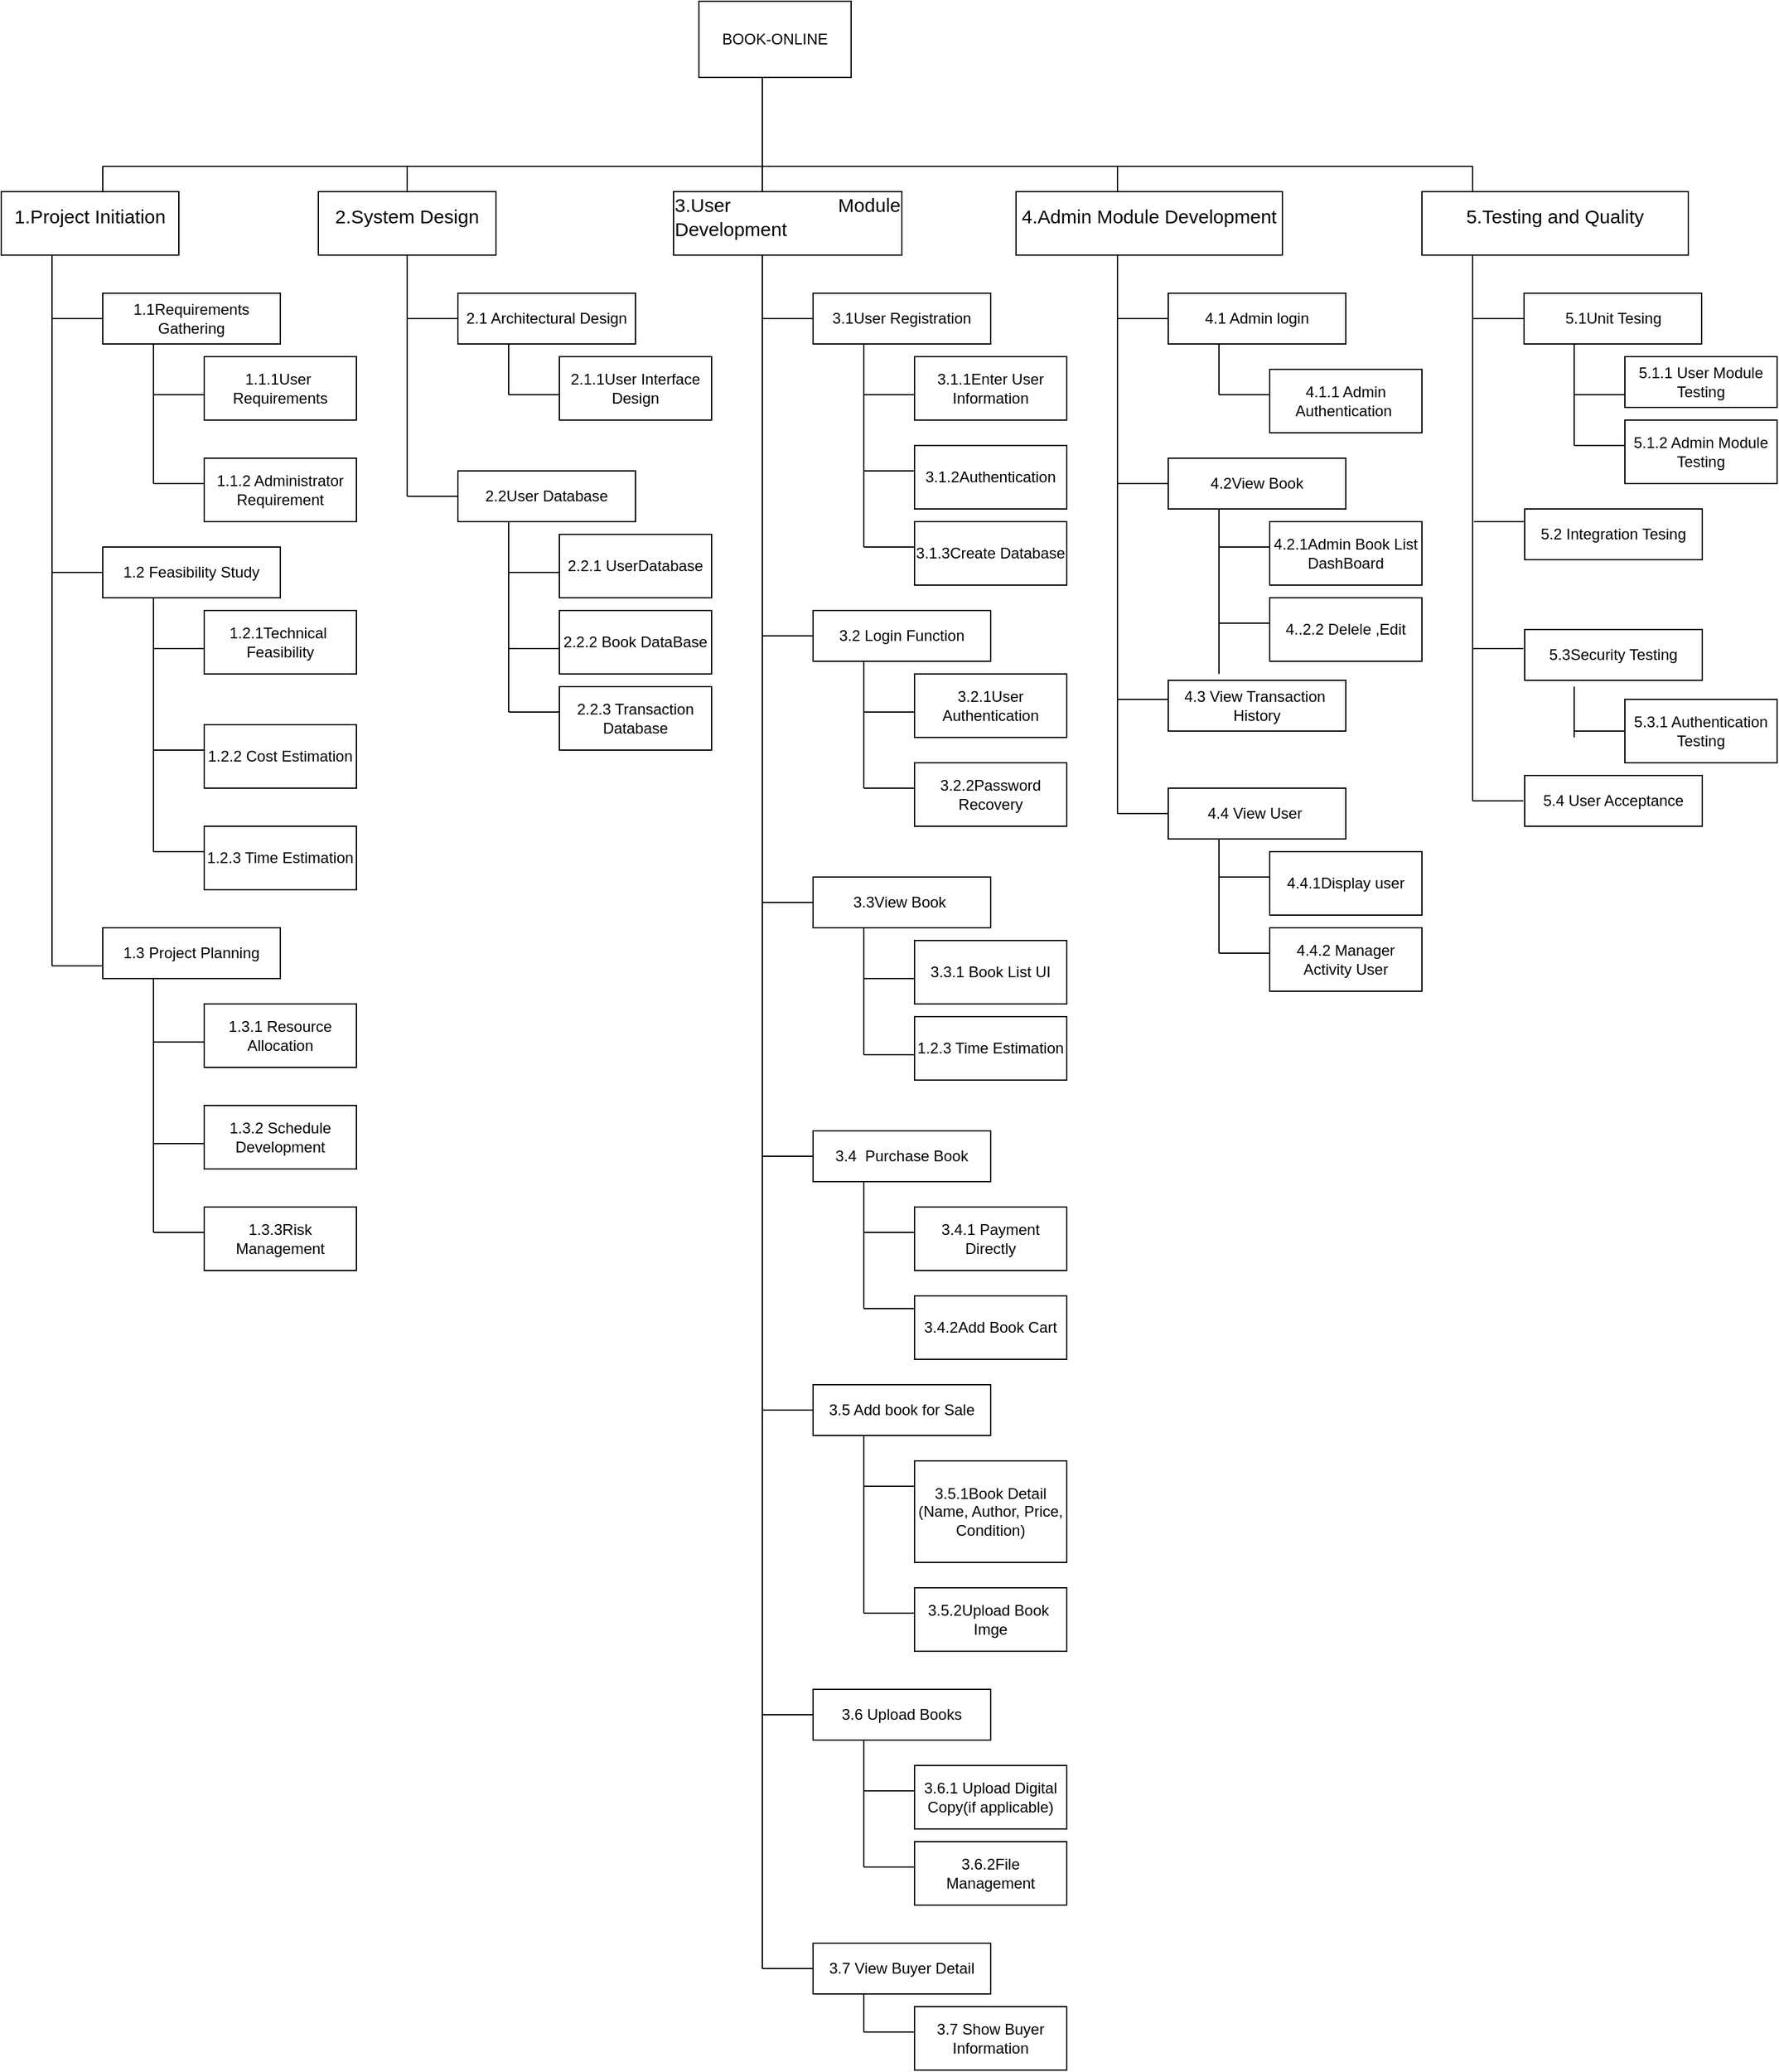 <mxfile version="24.8.6">
  <diagram name="Trang-1" id="D3JNx7jL6vwU9P3iHwTs">
    <mxGraphModel dx="2731" dy="2244" grid="1" gridSize="10" guides="1" tooltips="1" connect="1" arrows="1" fold="1" page="1" pageScale="1" pageWidth="827" pageHeight="1169" math="0" shadow="0">
      <root>
        <mxCell id="0" />
        <mxCell id="1" parent="0" />
        <mxCell id="MXG63aum4Q5Q2Fwz-zS2-1" value="BOOK-ONLINE" style="rounded=0;whiteSpace=wrap;html=1;" vertex="1" parent="1">
          <mxGeometry x="590" y="-390" width="120" height="60" as="geometry" />
        </mxCell>
        <mxCell id="MXG63aum4Q5Q2Fwz-zS2-3" value="&lt;span style=&quot;font-size: 15px; white-space-collapse: preserve;&quot; id=&quot;docs-internal-guid-749c094a-7fff-19e9-2517-693b2e2fcb7f&quot;&gt;&lt;p style=&quot;line-height:1.295;text-align: justify;margin-top:0pt;margin-bottom:8pt;&quot; dir=&quot;ltr&quot;&gt;&lt;font face=&quot;Calibri, sans-serif&quot;&gt;1.Project Initiation&lt;/font&gt;&lt;/p&gt;&lt;/span&gt;" style="rounded=0;whiteSpace=wrap;html=1;" vertex="1" parent="1">
          <mxGeometry x="40" y="-240" width="140" height="50" as="geometry" />
        </mxCell>
        <mxCell id="MXG63aum4Q5Q2Fwz-zS2-21" value="1.1Requirements Gathering" style="rounded=0;whiteSpace=wrap;html=1;" vertex="1" parent="1">
          <mxGeometry x="120" y="-160" width="140" height="40" as="geometry" />
        </mxCell>
        <mxCell id="MXG63aum4Q5Q2Fwz-zS2-23" value="1.1.1User&amp;nbsp; Requirements" style="rounded=0;whiteSpace=wrap;html=1;" vertex="1" parent="1">
          <mxGeometry x="200" y="-110" width="120" height="50" as="geometry" />
        </mxCell>
        <mxCell id="MXG63aum4Q5Q2Fwz-zS2-30" value="1.1.2 Administrator Requirement" style="rounded=0;whiteSpace=wrap;html=1;" vertex="1" parent="1">
          <mxGeometry x="200" y="-30" width="120" height="50" as="geometry" />
        </mxCell>
        <mxCell id="MXG63aum4Q5Q2Fwz-zS2-37" value="1.2 Feasibility Study" style="rounded=0;whiteSpace=wrap;html=1;" vertex="1" parent="1">
          <mxGeometry x="120" y="40" width="140" height="40" as="geometry" />
        </mxCell>
        <mxCell id="MXG63aum4Q5Q2Fwz-zS2-38" value="" style="endArrow=none;html=1;rounded=0;" edge="1" parent="1" target="MXG63aum4Q5Q2Fwz-zS2-37">
          <mxGeometry width="50" height="50" relative="1" as="geometry">
            <mxPoint x="80" y="60" as="sourcePoint" />
            <mxPoint x="450" y="-30" as="targetPoint" />
          </mxGeometry>
        </mxCell>
        <mxCell id="MXG63aum4Q5Q2Fwz-zS2-39" value="1.2.1Technical&amp;nbsp; Feasibility" style="rounded=0;whiteSpace=wrap;html=1;" vertex="1" parent="1">
          <mxGeometry x="200" y="90" width="120" height="50" as="geometry" />
        </mxCell>
        <mxCell id="MXG63aum4Q5Q2Fwz-zS2-40" value="1.2.2 Cost Estimation" style="rounded=0;whiteSpace=wrap;html=1;" vertex="1" parent="1">
          <mxGeometry x="200" y="180" width="120" height="50" as="geometry" />
        </mxCell>
        <mxCell id="MXG63aum4Q5Q2Fwz-zS2-41" value="1.2.3 Time Estimation" style="rounded=0;whiteSpace=wrap;html=1;" vertex="1" parent="1">
          <mxGeometry x="200" y="260" width="120" height="50" as="geometry" />
        </mxCell>
        <mxCell id="MXG63aum4Q5Q2Fwz-zS2-44" value="" style="endArrow=none;html=1;rounded=0;" edge="1" parent="1">
          <mxGeometry width="50" height="50" relative="1" as="geometry">
            <mxPoint x="160" y="130" as="sourcePoint" />
            <mxPoint x="160" y="80" as="targetPoint" />
          </mxGeometry>
        </mxCell>
        <mxCell id="MXG63aum4Q5Q2Fwz-zS2-47" value="" style="endArrow=none;html=1;rounded=0;" edge="1" parent="1">
          <mxGeometry width="50" height="50" relative="1" as="geometry">
            <mxPoint x="160" y="130" as="sourcePoint" />
            <mxPoint x="160" y="280" as="targetPoint" />
          </mxGeometry>
        </mxCell>
        <mxCell id="MXG63aum4Q5Q2Fwz-zS2-50" value="1.3 Project Planning" style="rounded=0;whiteSpace=wrap;html=1;" vertex="1" parent="1">
          <mxGeometry x="120" y="340" width="140" height="40" as="geometry" />
        </mxCell>
        <mxCell id="MXG63aum4Q5Q2Fwz-zS2-51" value="" style="endArrow=none;html=1;rounded=0;entryX=0;entryY=0.75;entryDx=0;entryDy=0;" edge="1" parent="1" target="MXG63aum4Q5Q2Fwz-zS2-50">
          <mxGeometry width="50" height="50" relative="1" as="geometry">
            <mxPoint x="80" y="370" as="sourcePoint" />
            <mxPoint x="130" y="320" as="targetPoint" />
          </mxGeometry>
        </mxCell>
        <mxCell id="MXG63aum4Q5Q2Fwz-zS2-52" value="1.3.1 Resource Allocation" style="rounded=0;whiteSpace=wrap;html=1;" vertex="1" parent="1">
          <mxGeometry x="200" y="400" width="120" height="50" as="geometry" />
        </mxCell>
        <mxCell id="MXG63aum4Q5Q2Fwz-zS2-53" value="1.3.2 Schedule Development" style="rounded=0;whiteSpace=wrap;html=1;" vertex="1" parent="1">
          <mxGeometry x="200" y="480" width="120" height="50" as="geometry" />
        </mxCell>
        <mxCell id="MXG63aum4Q5Q2Fwz-zS2-54" value="1.3.3Risk Management" style="rounded=0;whiteSpace=wrap;html=1;" vertex="1" parent="1">
          <mxGeometry x="200" y="560" width="120" height="50" as="geometry" />
        </mxCell>
        <mxCell id="MXG63aum4Q5Q2Fwz-zS2-67" value="" style="endArrow=none;html=1;rounded=0;" edge="1" parent="1">
          <mxGeometry width="50" height="50" relative="1" as="geometry">
            <mxPoint x="120" y="-260" as="sourcePoint" />
            <mxPoint x="1200" y="-260" as="targetPoint" />
          </mxGeometry>
        </mxCell>
        <mxCell id="MXG63aum4Q5Q2Fwz-zS2-68" value="" style="endArrow=none;html=1;rounded=0;" edge="1" parent="1">
          <mxGeometry width="50" height="50" relative="1" as="geometry">
            <mxPoint x="360" y="-240" as="sourcePoint" />
            <mxPoint x="360" y="-260" as="targetPoint" />
          </mxGeometry>
        </mxCell>
        <mxCell id="MXG63aum4Q5Q2Fwz-zS2-69" value="&lt;span style=&quot;font-size: 15px; white-space-collapse: preserve;&quot; id=&quot;docs-internal-guid-749c094a-7fff-19e9-2517-693b2e2fcb7f&quot;&gt;&lt;p style=&quot;line-height:1.295;text-align: justify;margin-top:0pt;margin-bottom:8pt;&quot; dir=&quot;ltr&quot;&gt;&lt;font face=&quot;Calibri, sans-serif&quot;&gt;2.System Design&lt;/font&gt;&lt;/p&gt;&lt;/span&gt;" style="rounded=0;whiteSpace=wrap;html=1;" vertex="1" parent="1">
          <mxGeometry x="290" y="-240" width="140" height="50" as="geometry" />
        </mxCell>
        <mxCell id="MXG63aum4Q5Q2Fwz-zS2-70" value="" style="endArrow=none;html=1;rounded=0;" edge="1" parent="1">
          <mxGeometry width="50" height="50" relative="1" as="geometry">
            <mxPoint x="360" as="sourcePoint" />
            <mxPoint x="360" y="-190" as="targetPoint" />
          </mxGeometry>
        </mxCell>
        <mxCell id="MXG63aum4Q5Q2Fwz-zS2-71" value="" style="endArrow=none;html=1;rounded=0;" edge="1" parent="1">
          <mxGeometry width="50" height="50" relative="1" as="geometry">
            <mxPoint x="360" y="-140" as="sourcePoint" />
            <mxPoint x="400" y="-140" as="targetPoint" />
          </mxGeometry>
        </mxCell>
        <mxCell id="MXG63aum4Q5Q2Fwz-zS2-72" value="2.1 Architectural Design" style="rounded=0;whiteSpace=wrap;html=1;" vertex="1" parent="1">
          <mxGeometry x="400" y="-160" width="140" height="40" as="geometry" />
        </mxCell>
        <mxCell id="MXG63aum4Q5Q2Fwz-zS2-73" value="" style="endArrow=none;html=1;rounded=0;" edge="1" parent="1">
          <mxGeometry width="50" height="50" relative="1" as="geometry">
            <mxPoint x="440" y="-80" as="sourcePoint" />
            <mxPoint x="440" y="-120" as="targetPoint" />
          </mxGeometry>
        </mxCell>
        <mxCell id="MXG63aum4Q5Q2Fwz-zS2-74" value="" style="endArrow=none;html=1;rounded=0;" edge="1" parent="1">
          <mxGeometry width="50" height="50" relative="1" as="geometry">
            <mxPoint x="440" y="-80" as="sourcePoint" />
            <mxPoint x="480" y="-80" as="targetPoint" />
          </mxGeometry>
        </mxCell>
        <mxCell id="MXG63aum4Q5Q2Fwz-zS2-75" value="2.1.1User Interface Design" style="rounded=0;whiteSpace=wrap;html=1;" vertex="1" parent="1">
          <mxGeometry x="480" y="-110" width="120" height="50" as="geometry" />
        </mxCell>
        <mxCell id="MXG63aum4Q5Q2Fwz-zS2-76" value="" style="endArrow=none;html=1;rounded=0;" edge="1" parent="1">
          <mxGeometry width="50" height="50" relative="1" as="geometry">
            <mxPoint x="360" as="sourcePoint" />
            <mxPoint x="400" as="targetPoint" />
          </mxGeometry>
        </mxCell>
        <mxCell id="MXG63aum4Q5Q2Fwz-zS2-77" value="2.2User Database" style="rounded=0;whiteSpace=wrap;html=1;" vertex="1" parent="1">
          <mxGeometry x="400" y="-20" width="140" height="40" as="geometry" />
        </mxCell>
        <mxCell id="MXG63aum4Q5Q2Fwz-zS2-78" value="" style="endArrow=none;html=1;rounded=0;" edge="1" parent="1">
          <mxGeometry width="50" height="50" relative="1" as="geometry">
            <mxPoint x="440" y="170" as="sourcePoint" />
            <mxPoint x="440" y="20" as="targetPoint" />
          </mxGeometry>
        </mxCell>
        <mxCell id="MXG63aum4Q5Q2Fwz-zS2-79" value="" style="endArrow=none;html=1;rounded=0;" edge="1" parent="1">
          <mxGeometry width="50" height="50" relative="1" as="geometry">
            <mxPoint x="440" y="60" as="sourcePoint" />
            <mxPoint x="480" y="60" as="targetPoint" />
          </mxGeometry>
        </mxCell>
        <mxCell id="MXG63aum4Q5Q2Fwz-zS2-80" value="2.2.1 UserDatabase" style="rounded=0;whiteSpace=wrap;html=1;" vertex="1" parent="1">
          <mxGeometry x="480" y="30" width="120" height="50" as="geometry" />
        </mxCell>
        <mxCell id="MXG63aum4Q5Q2Fwz-zS2-81" value="2.2.2 Book DataBase" style="rounded=0;whiteSpace=wrap;html=1;" vertex="1" parent="1">
          <mxGeometry x="480" y="90" width="120" height="50" as="geometry" />
        </mxCell>
        <mxCell id="MXG63aum4Q5Q2Fwz-zS2-82" value="" style="endArrow=none;html=1;rounded=0;" edge="1" parent="1">
          <mxGeometry width="50" height="50" relative="1" as="geometry">
            <mxPoint x="440" y="120" as="sourcePoint" />
            <mxPoint x="480" y="120" as="targetPoint" />
          </mxGeometry>
        </mxCell>
        <mxCell id="MXG63aum4Q5Q2Fwz-zS2-83" value="" style="endArrow=none;html=1;rounded=0;" edge="1" parent="1">
          <mxGeometry width="50" height="50" relative="1" as="geometry">
            <mxPoint x="440" y="170" as="sourcePoint" />
            <mxPoint x="480" y="170" as="targetPoint" />
          </mxGeometry>
        </mxCell>
        <mxCell id="MXG63aum4Q5Q2Fwz-zS2-84" value="2.2.3 Transaction Database" style="rounded=0;whiteSpace=wrap;html=1;" vertex="1" parent="1">
          <mxGeometry x="480" y="150" width="120" height="50" as="geometry" />
        </mxCell>
        <mxCell id="MXG63aum4Q5Q2Fwz-zS2-85" value="" style="endArrow=none;html=1;rounded=0;" edge="1" parent="1">
          <mxGeometry width="50" height="50" relative="1" as="geometry">
            <mxPoint x="80" y="370" as="sourcePoint" />
            <mxPoint x="80" y="-190" as="targetPoint" />
          </mxGeometry>
        </mxCell>
        <mxCell id="MXG63aum4Q5Q2Fwz-zS2-86" value="" style="endArrow=none;html=1;rounded=0;" edge="1" parent="1">
          <mxGeometry width="50" height="50" relative="1" as="geometry">
            <mxPoint x="80" y="-140" as="sourcePoint" />
            <mxPoint x="120" y="-140" as="targetPoint" />
          </mxGeometry>
        </mxCell>
        <mxCell id="MXG63aum4Q5Q2Fwz-zS2-87" value="" style="endArrow=none;html=1;rounded=0;" edge="1" parent="1">
          <mxGeometry width="50" height="50" relative="1" as="geometry">
            <mxPoint x="160" y="-10" as="sourcePoint" />
            <mxPoint x="160" y="-120" as="targetPoint" />
          </mxGeometry>
        </mxCell>
        <mxCell id="MXG63aum4Q5Q2Fwz-zS2-88" value="" style="endArrow=none;html=1;rounded=0;" edge="1" parent="1">
          <mxGeometry width="50" height="50" relative="1" as="geometry">
            <mxPoint x="160" y="-80" as="sourcePoint" />
            <mxPoint x="200" y="-80" as="targetPoint" />
          </mxGeometry>
        </mxCell>
        <mxCell id="MXG63aum4Q5Q2Fwz-zS2-90" value="" style="endArrow=none;html=1;rounded=0;" edge="1" parent="1">
          <mxGeometry width="50" height="50" relative="1" as="geometry">
            <mxPoint x="160" y="-10" as="sourcePoint" />
            <mxPoint x="200" y="-10" as="targetPoint" />
          </mxGeometry>
        </mxCell>
        <mxCell id="MXG63aum4Q5Q2Fwz-zS2-91" value="" style="endArrow=none;html=1;rounded=0;" edge="1" parent="1">
          <mxGeometry width="50" height="50" relative="1" as="geometry">
            <mxPoint x="160" y="120" as="sourcePoint" />
            <mxPoint x="200" y="120" as="targetPoint" />
          </mxGeometry>
        </mxCell>
        <mxCell id="MXG63aum4Q5Q2Fwz-zS2-92" value="" style="endArrow=none;html=1;rounded=0;" edge="1" parent="1">
          <mxGeometry width="50" height="50" relative="1" as="geometry">
            <mxPoint x="160" y="200" as="sourcePoint" />
            <mxPoint x="200" y="200" as="targetPoint" />
          </mxGeometry>
        </mxCell>
        <mxCell id="MXG63aum4Q5Q2Fwz-zS2-93" value="" style="endArrow=none;html=1;rounded=0;" edge="1" parent="1">
          <mxGeometry width="50" height="50" relative="1" as="geometry">
            <mxPoint x="160" y="280" as="sourcePoint" />
            <mxPoint x="200" y="280" as="targetPoint" />
          </mxGeometry>
        </mxCell>
        <mxCell id="MXG63aum4Q5Q2Fwz-zS2-94" value="" style="endArrow=none;html=1;rounded=0;" edge="1" parent="1">
          <mxGeometry width="50" height="50" relative="1" as="geometry">
            <mxPoint x="160" y="580" as="sourcePoint" />
            <mxPoint x="160" y="380" as="targetPoint" />
          </mxGeometry>
        </mxCell>
        <mxCell id="MXG63aum4Q5Q2Fwz-zS2-96" value="" style="endArrow=none;html=1;rounded=0;" edge="1" parent="1">
          <mxGeometry width="50" height="50" relative="1" as="geometry">
            <mxPoint x="160" y="430" as="sourcePoint" />
            <mxPoint x="200" y="430" as="targetPoint" />
          </mxGeometry>
        </mxCell>
        <mxCell id="MXG63aum4Q5Q2Fwz-zS2-98" value="" style="endArrow=none;html=1;rounded=0;" edge="1" parent="1">
          <mxGeometry width="50" height="50" relative="1" as="geometry">
            <mxPoint x="160" y="510" as="sourcePoint" />
            <mxPoint x="200" y="510" as="targetPoint" />
          </mxGeometry>
        </mxCell>
        <mxCell id="MXG63aum4Q5Q2Fwz-zS2-100" value="" style="endArrow=none;html=1;rounded=0;" edge="1" parent="1">
          <mxGeometry width="50" height="50" relative="1" as="geometry">
            <mxPoint x="160" y="580" as="sourcePoint" />
            <mxPoint x="200" y="580" as="targetPoint" />
          </mxGeometry>
        </mxCell>
        <mxCell id="MXG63aum4Q5Q2Fwz-zS2-104" value="" style="endArrow=none;html=1;rounded=0;" edge="1" parent="1">
          <mxGeometry width="50" height="50" relative="1" as="geometry">
            <mxPoint x="120" y="-240" as="sourcePoint" />
            <mxPoint x="120" y="-260" as="targetPoint" />
          </mxGeometry>
        </mxCell>
        <mxCell id="MXG63aum4Q5Q2Fwz-zS2-106" value="" style="endArrow=none;html=1;rounded=0;" edge="1" parent="1">
          <mxGeometry width="50" height="50" relative="1" as="geometry">
            <mxPoint x="640" y="-240" as="sourcePoint" />
            <mxPoint x="640" y="-260" as="targetPoint" />
          </mxGeometry>
        </mxCell>
        <mxCell id="MXG63aum4Q5Q2Fwz-zS2-107" value="&lt;span style=&quot;font-size: 15px; white-space-collapse: preserve;&quot; id=&quot;docs-internal-guid-749c094a-7fff-19e9-2517-693b2e2fcb7f&quot;&gt;&lt;p style=&quot;line-height:1.295;text-align: justify;margin-top:0pt;margin-bottom:8pt;&quot; dir=&quot;ltr&quot;&gt;&lt;font face=&quot;Calibri, sans-serif&quot;&gt;3.User Module Development&lt;/font&gt;&lt;/p&gt;&lt;/span&gt;" style="rounded=0;whiteSpace=wrap;html=1;" vertex="1" parent="1">
          <mxGeometry x="570" y="-240" width="180" height="50" as="geometry" />
        </mxCell>
        <mxCell id="MXG63aum4Q5Q2Fwz-zS2-108" value="" style="endArrow=none;html=1;rounded=0;" edge="1" parent="1">
          <mxGeometry width="50" height="50" relative="1" as="geometry">
            <mxPoint x="640" y="1160" as="sourcePoint" />
            <mxPoint x="640" y="-190" as="targetPoint" />
          </mxGeometry>
        </mxCell>
        <mxCell id="MXG63aum4Q5Q2Fwz-zS2-109" value="" style="endArrow=none;html=1;rounded=0;" edge="1" parent="1">
          <mxGeometry width="50" height="50" relative="1" as="geometry">
            <mxPoint x="640" y="-140" as="sourcePoint" />
            <mxPoint x="680" y="-140" as="targetPoint" />
          </mxGeometry>
        </mxCell>
        <mxCell id="MXG63aum4Q5Q2Fwz-zS2-111" value="3.1User Registration" style="rounded=0;whiteSpace=wrap;html=1;" vertex="1" parent="1">
          <mxGeometry x="680" y="-160" width="140" height="40" as="geometry" />
        </mxCell>
        <mxCell id="MXG63aum4Q5Q2Fwz-zS2-112" value="" style="endArrow=none;html=1;rounded=0;" edge="1" parent="1">
          <mxGeometry width="50" height="50" relative="1" as="geometry">
            <mxPoint x="720" y="40" as="sourcePoint" />
            <mxPoint x="720" y="-120" as="targetPoint" />
          </mxGeometry>
        </mxCell>
        <mxCell id="MXG63aum4Q5Q2Fwz-zS2-113" value="" style="endArrow=none;html=1;rounded=0;" edge="1" parent="1">
          <mxGeometry width="50" height="50" relative="1" as="geometry">
            <mxPoint x="720" y="-80" as="sourcePoint" />
            <mxPoint x="760" y="-80" as="targetPoint" />
          </mxGeometry>
        </mxCell>
        <mxCell id="MXG63aum4Q5Q2Fwz-zS2-114" value="3.1.1Enter User Information" style="rounded=0;whiteSpace=wrap;html=1;" vertex="1" parent="1">
          <mxGeometry x="760" y="-110" width="120" height="50" as="geometry" />
        </mxCell>
        <mxCell id="MXG63aum4Q5Q2Fwz-zS2-115" value="" style="endArrow=none;html=1;rounded=0;" edge="1" parent="1">
          <mxGeometry width="50" height="50" relative="1" as="geometry">
            <mxPoint x="720" y="-20" as="sourcePoint" />
            <mxPoint x="760" y="-20" as="targetPoint" />
          </mxGeometry>
        </mxCell>
        <mxCell id="MXG63aum4Q5Q2Fwz-zS2-116" value="3.1.2Authentication" style="rounded=0;whiteSpace=wrap;html=1;" vertex="1" parent="1">
          <mxGeometry x="760" y="-40" width="120" height="50" as="geometry" />
        </mxCell>
        <mxCell id="MXG63aum4Q5Q2Fwz-zS2-117" value="3.1.3Create Database" style="rounded=0;whiteSpace=wrap;html=1;" vertex="1" parent="1">
          <mxGeometry x="760" y="20" width="120" height="50" as="geometry" />
        </mxCell>
        <mxCell id="MXG63aum4Q5Q2Fwz-zS2-118" value="" style="endArrow=none;html=1;rounded=0;" edge="1" parent="1">
          <mxGeometry width="50" height="50" relative="1" as="geometry">
            <mxPoint x="720" y="40" as="sourcePoint" />
            <mxPoint x="760" y="40" as="targetPoint" />
          </mxGeometry>
        </mxCell>
        <mxCell id="MXG63aum4Q5Q2Fwz-zS2-119" value="" style="endArrow=none;html=1;rounded=0;" edge="1" parent="1">
          <mxGeometry width="50" height="50" relative="1" as="geometry">
            <mxPoint x="640" y="110" as="sourcePoint" />
            <mxPoint x="680" y="110" as="targetPoint" />
          </mxGeometry>
        </mxCell>
        <mxCell id="MXG63aum4Q5Q2Fwz-zS2-122" value="3.2 Login Function" style="rounded=0;whiteSpace=wrap;html=1;" vertex="1" parent="1">
          <mxGeometry x="680" y="90" width="140" height="40" as="geometry" />
        </mxCell>
        <mxCell id="MXG63aum4Q5Q2Fwz-zS2-123" value="" style="endArrow=none;html=1;rounded=0;" edge="1" parent="1">
          <mxGeometry width="50" height="50" relative="1" as="geometry">
            <mxPoint x="720" y="230" as="sourcePoint" />
            <mxPoint x="720" y="130" as="targetPoint" />
          </mxGeometry>
        </mxCell>
        <mxCell id="MXG63aum4Q5Q2Fwz-zS2-124" value="" style="endArrow=none;html=1;rounded=0;" edge="1" parent="1">
          <mxGeometry width="50" height="50" relative="1" as="geometry">
            <mxPoint x="720" y="170" as="sourcePoint" />
            <mxPoint x="760" y="170" as="targetPoint" />
          </mxGeometry>
        </mxCell>
        <mxCell id="MXG63aum4Q5Q2Fwz-zS2-125" value="3.2.1User Authentication" style="rounded=0;whiteSpace=wrap;html=1;" vertex="1" parent="1">
          <mxGeometry x="760" y="140" width="120" height="50" as="geometry" />
        </mxCell>
        <mxCell id="MXG63aum4Q5Q2Fwz-zS2-126" value="" style="endArrow=none;html=1;rounded=0;" edge="1" parent="1">
          <mxGeometry width="50" height="50" relative="1" as="geometry">
            <mxPoint x="720" y="230" as="sourcePoint" />
            <mxPoint x="760" y="230" as="targetPoint" />
          </mxGeometry>
        </mxCell>
        <mxCell id="MXG63aum4Q5Q2Fwz-zS2-127" value="3.2.2Password Recovery" style="rounded=0;whiteSpace=wrap;html=1;" vertex="1" parent="1">
          <mxGeometry x="760" y="210" width="120" height="50" as="geometry" />
        </mxCell>
        <mxCell id="MXG63aum4Q5Q2Fwz-zS2-128" value="" style="endArrow=none;html=1;rounded=0;" edge="1" parent="1">
          <mxGeometry width="50" height="50" relative="1" as="geometry">
            <mxPoint x="640" y="320" as="sourcePoint" />
            <mxPoint x="680" y="320" as="targetPoint" />
          </mxGeometry>
        </mxCell>
        <mxCell id="MXG63aum4Q5Q2Fwz-zS2-129" value="3.3View Book&amp;nbsp;" style="rounded=0;whiteSpace=wrap;html=1;" vertex="1" parent="1">
          <mxGeometry x="680" y="300" width="140" height="40" as="geometry" />
        </mxCell>
        <mxCell id="MXG63aum4Q5Q2Fwz-zS2-130" value="" style="endArrow=none;html=1;rounded=0;" edge="1" parent="1">
          <mxGeometry width="50" height="50" relative="1" as="geometry">
            <mxPoint x="720" y="440" as="sourcePoint" />
            <mxPoint x="720" y="340" as="targetPoint" />
          </mxGeometry>
        </mxCell>
        <mxCell id="MXG63aum4Q5Q2Fwz-zS2-131" value="" style="endArrow=none;html=1;rounded=0;" edge="1" parent="1">
          <mxGeometry width="50" height="50" relative="1" as="geometry">
            <mxPoint x="720" y="380" as="sourcePoint" />
            <mxPoint x="760" y="380" as="targetPoint" />
          </mxGeometry>
        </mxCell>
        <mxCell id="MXG63aum4Q5Q2Fwz-zS2-132" value="3.3.1 Book List UI" style="rounded=0;whiteSpace=wrap;html=1;" vertex="1" parent="1">
          <mxGeometry x="760" y="350" width="120" height="50" as="geometry" />
        </mxCell>
        <mxCell id="MXG63aum4Q5Q2Fwz-zS2-133" value="1.2.3 Time Estimation" style="rounded=0;whiteSpace=wrap;html=1;" vertex="1" parent="1">
          <mxGeometry x="760" y="410" width="120" height="50" as="geometry" />
        </mxCell>
        <mxCell id="MXG63aum4Q5Q2Fwz-zS2-135" value="" style="endArrow=none;html=1;rounded=0;" edge="1" parent="1">
          <mxGeometry width="50" height="50" relative="1" as="geometry">
            <mxPoint x="720" y="440" as="sourcePoint" />
            <mxPoint x="760" y="440" as="targetPoint" />
          </mxGeometry>
        </mxCell>
        <mxCell id="MXG63aum4Q5Q2Fwz-zS2-136" value="3.4&amp;nbsp; Purchase Book" style="rounded=0;whiteSpace=wrap;html=1;" vertex="1" parent="1">
          <mxGeometry x="680" y="500" width="140" height="40" as="geometry" />
        </mxCell>
        <mxCell id="MXG63aum4Q5Q2Fwz-zS2-137" value="" style="endArrow=none;html=1;rounded=0;" edge="1" parent="1">
          <mxGeometry width="50" height="50" relative="1" as="geometry">
            <mxPoint x="640" y="520" as="sourcePoint" />
            <mxPoint x="680" y="520" as="targetPoint" />
          </mxGeometry>
        </mxCell>
        <mxCell id="MXG63aum4Q5Q2Fwz-zS2-138" value="" style="endArrow=none;html=1;rounded=0;" edge="1" parent="1">
          <mxGeometry width="50" height="50" relative="1" as="geometry">
            <mxPoint x="720" y="640" as="sourcePoint" />
            <mxPoint x="720" y="540" as="targetPoint" />
          </mxGeometry>
        </mxCell>
        <mxCell id="MXG63aum4Q5Q2Fwz-zS2-139" value="" style="endArrow=none;html=1;rounded=0;" edge="1" parent="1">
          <mxGeometry width="50" height="50" relative="1" as="geometry">
            <mxPoint x="720" y="580" as="sourcePoint" />
            <mxPoint x="760" y="580" as="targetPoint" />
          </mxGeometry>
        </mxCell>
        <mxCell id="MXG63aum4Q5Q2Fwz-zS2-140" value="3.4.1 Payment Directly" style="rounded=0;whiteSpace=wrap;html=1;" vertex="1" parent="1">
          <mxGeometry x="760" y="560" width="120" height="50" as="geometry" />
        </mxCell>
        <mxCell id="MXG63aum4Q5Q2Fwz-zS2-141" value="3.4.2Add Book Cart" style="rounded=0;whiteSpace=wrap;html=1;" vertex="1" parent="1">
          <mxGeometry x="760" y="630" width="120" height="50" as="geometry" />
        </mxCell>
        <mxCell id="MXG63aum4Q5Q2Fwz-zS2-142" value="" style="endArrow=none;html=1;rounded=0;" edge="1" parent="1">
          <mxGeometry width="50" height="50" relative="1" as="geometry">
            <mxPoint x="760" y="640" as="sourcePoint" />
            <mxPoint x="720" y="640" as="targetPoint" />
          </mxGeometry>
        </mxCell>
        <mxCell id="MXG63aum4Q5Q2Fwz-zS2-143" value="" style="endArrow=none;html=1;rounded=0;" edge="1" parent="1">
          <mxGeometry width="50" height="50" relative="1" as="geometry">
            <mxPoint x="640" y="720" as="sourcePoint" />
            <mxPoint x="680" y="720" as="targetPoint" />
          </mxGeometry>
        </mxCell>
        <mxCell id="MXG63aum4Q5Q2Fwz-zS2-144" value="3.5 Add book for Sale" style="rounded=0;whiteSpace=wrap;html=1;" vertex="1" parent="1">
          <mxGeometry x="680" y="700" width="140" height="40" as="geometry" />
        </mxCell>
        <mxCell id="MXG63aum4Q5Q2Fwz-zS2-145" value="" style="endArrow=none;html=1;rounded=0;" edge="1" parent="1">
          <mxGeometry width="50" height="50" relative="1" as="geometry">
            <mxPoint x="720" y="880" as="sourcePoint" />
            <mxPoint x="720" y="740" as="targetPoint" />
          </mxGeometry>
        </mxCell>
        <mxCell id="MXG63aum4Q5Q2Fwz-zS2-146" value="" style="endArrow=none;html=1;rounded=0;" edge="1" parent="1">
          <mxGeometry width="50" height="50" relative="1" as="geometry">
            <mxPoint x="720" y="780" as="sourcePoint" />
            <mxPoint x="760" y="780" as="targetPoint" />
          </mxGeometry>
        </mxCell>
        <mxCell id="MXG63aum4Q5Q2Fwz-zS2-147" value="3.5.1Book Detail (Name, Author, Price, Condition)" style="rounded=0;whiteSpace=wrap;html=1;" vertex="1" parent="1">
          <mxGeometry x="760" y="760" width="120" height="80" as="geometry" />
        </mxCell>
        <mxCell id="MXG63aum4Q5Q2Fwz-zS2-148" value="" style="endArrow=none;html=1;rounded=0;" edge="1" parent="1">
          <mxGeometry width="50" height="50" relative="1" as="geometry">
            <mxPoint x="720" y="880" as="sourcePoint" />
            <mxPoint x="760" y="880" as="targetPoint" />
          </mxGeometry>
        </mxCell>
        <mxCell id="MXG63aum4Q5Q2Fwz-zS2-149" value="3.5.2Upload Book&amp;nbsp; Imge" style="rounded=0;whiteSpace=wrap;html=1;" vertex="1" parent="1">
          <mxGeometry x="760" y="860" width="120" height="50" as="geometry" />
        </mxCell>
        <mxCell id="MXG63aum4Q5Q2Fwz-zS2-151" value="" style="endArrow=none;html=1;rounded=0;" edge="1" parent="1">
          <mxGeometry width="50" height="50" relative="1" as="geometry">
            <mxPoint x="640" y="960" as="sourcePoint" />
            <mxPoint x="680" y="960" as="targetPoint" />
          </mxGeometry>
        </mxCell>
        <mxCell id="MXG63aum4Q5Q2Fwz-zS2-152" value="3.6 Upload Books" style="rounded=0;whiteSpace=wrap;html=1;" vertex="1" parent="1">
          <mxGeometry x="680" y="940" width="140" height="40" as="geometry" />
        </mxCell>
        <mxCell id="MXG63aum4Q5Q2Fwz-zS2-153" value="" style="endArrow=none;html=1;rounded=0;" edge="1" parent="1">
          <mxGeometry width="50" height="50" relative="1" as="geometry">
            <mxPoint x="720" y="1080" as="sourcePoint" />
            <mxPoint x="720" y="980" as="targetPoint" />
          </mxGeometry>
        </mxCell>
        <mxCell id="MXG63aum4Q5Q2Fwz-zS2-154" value="" style="endArrow=none;html=1;rounded=0;" edge="1" parent="1">
          <mxGeometry width="50" height="50" relative="1" as="geometry">
            <mxPoint x="720" y="1020" as="sourcePoint" />
            <mxPoint x="760" y="1020" as="targetPoint" />
          </mxGeometry>
        </mxCell>
        <mxCell id="MXG63aum4Q5Q2Fwz-zS2-155" value="3.6.1 Upload Digital Copy(if applicable)" style="rounded=0;whiteSpace=wrap;html=1;" vertex="1" parent="1">
          <mxGeometry x="760" y="1000" width="120" height="50" as="geometry" />
        </mxCell>
        <mxCell id="MXG63aum4Q5Q2Fwz-zS2-156" value="3.6.2File Management" style="rounded=0;whiteSpace=wrap;html=1;" vertex="1" parent="1">
          <mxGeometry x="760" y="1060" width="120" height="50" as="geometry" />
        </mxCell>
        <mxCell id="MXG63aum4Q5Q2Fwz-zS2-158" value="" style="endArrow=none;html=1;rounded=0;" edge="1" parent="1">
          <mxGeometry width="50" height="50" relative="1" as="geometry">
            <mxPoint x="720" y="1080" as="sourcePoint" />
            <mxPoint x="760" y="1080" as="targetPoint" />
          </mxGeometry>
        </mxCell>
        <mxCell id="MXG63aum4Q5Q2Fwz-zS2-159" value="" style="endArrow=none;html=1;rounded=0;" edge="1" parent="1">
          <mxGeometry width="50" height="50" relative="1" as="geometry">
            <mxPoint x="640" y="1160" as="sourcePoint" />
            <mxPoint x="680" y="1160" as="targetPoint" />
          </mxGeometry>
        </mxCell>
        <mxCell id="MXG63aum4Q5Q2Fwz-zS2-160" value="3.7 View Buyer Detail" style="rounded=0;whiteSpace=wrap;html=1;" vertex="1" parent="1">
          <mxGeometry x="680" y="1140" width="140" height="40" as="geometry" />
        </mxCell>
        <mxCell id="MXG63aum4Q5Q2Fwz-zS2-161" value="" style="endArrow=none;html=1;rounded=0;" edge="1" parent="1">
          <mxGeometry width="50" height="50" relative="1" as="geometry">
            <mxPoint x="720" y="1210" as="sourcePoint" />
            <mxPoint x="720" y="1180" as="targetPoint" />
          </mxGeometry>
        </mxCell>
        <mxCell id="MXG63aum4Q5Q2Fwz-zS2-162" value="" style="endArrow=none;html=1;rounded=0;" edge="1" parent="1">
          <mxGeometry width="50" height="50" relative="1" as="geometry">
            <mxPoint x="720" y="1210" as="sourcePoint" />
            <mxPoint x="760" y="1210" as="targetPoint" />
          </mxGeometry>
        </mxCell>
        <mxCell id="MXG63aum4Q5Q2Fwz-zS2-163" value="3.7 Show Buyer Information" style="rounded=0;whiteSpace=wrap;html=1;" vertex="1" parent="1">
          <mxGeometry x="760" y="1190" width="120" height="50" as="geometry" />
        </mxCell>
        <mxCell id="MXG63aum4Q5Q2Fwz-zS2-166" value="" style="endArrow=none;html=1;rounded=0;" edge="1" parent="1">
          <mxGeometry width="50" height="50" relative="1" as="geometry">
            <mxPoint x="920" y="-240" as="sourcePoint" />
            <mxPoint x="920" y="-260" as="targetPoint" />
          </mxGeometry>
        </mxCell>
        <mxCell id="MXG63aum4Q5Q2Fwz-zS2-167" value="&lt;span style=&quot;font-size: 15px; white-space-collapse: preserve;&quot; id=&quot;docs-internal-guid-749c094a-7fff-19e9-2517-693b2e2fcb7f&quot;&gt;&lt;p style=&quot;line-height:1.295;text-align: justify;margin-top:0pt;margin-bottom:8pt;&quot; dir=&quot;ltr&quot;&gt;&lt;font face=&quot;Calibri, sans-serif&quot;&gt;4.Admin Module Development&lt;/font&gt;&lt;/p&gt;&lt;/span&gt;" style="rounded=0;whiteSpace=wrap;html=1;" vertex="1" parent="1">
          <mxGeometry x="840" y="-240" width="210" height="50" as="geometry" />
        </mxCell>
        <mxCell id="MXG63aum4Q5Q2Fwz-zS2-168" value="" style="endArrow=none;html=1;rounded=0;" edge="1" parent="1">
          <mxGeometry width="50" height="50" relative="1" as="geometry">
            <mxPoint x="920" y="250" as="sourcePoint" />
            <mxPoint x="920" y="-190" as="targetPoint" />
          </mxGeometry>
        </mxCell>
        <mxCell id="MXG63aum4Q5Q2Fwz-zS2-169" value="" style="endArrow=none;html=1;rounded=0;" edge="1" parent="1">
          <mxGeometry width="50" height="50" relative="1" as="geometry">
            <mxPoint x="920" y="-140" as="sourcePoint" />
            <mxPoint x="960" y="-140" as="targetPoint" />
          </mxGeometry>
        </mxCell>
        <mxCell id="MXG63aum4Q5Q2Fwz-zS2-170" value="4.1 Admin login" style="rounded=0;whiteSpace=wrap;html=1;" vertex="1" parent="1">
          <mxGeometry x="960" y="-160" width="140" height="40" as="geometry" />
        </mxCell>
        <mxCell id="MXG63aum4Q5Q2Fwz-zS2-171" value="" style="endArrow=none;html=1;rounded=0;" edge="1" parent="1">
          <mxGeometry width="50" height="50" relative="1" as="geometry">
            <mxPoint x="1000" y="-80" as="sourcePoint" />
            <mxPoint x="1000" y="-120" as="targetPoint" />
          </mxGeometry>
        </mxCell>
        <mxCell id="MXG63aum4Q5Q2Fwz-zS2-172" value="4.1.1 Admin Authentication&amp;nbsp;" style="rounded=0;whiteSpace=wrap;html=1;" vertex="1" parent="1">
          <mxGeometry x="1040" y="-100" width="120" height="50" as="geometry" />
        </mxCell>
        <mxCell id="MXG63aum4Q5Q2Fwz-zS2-173" value="" style="endArrow=none;html=1;rounded=0;" edge="1" parent="1">
          <mxGeometry width="50" height="50" relative="1" as="geometry">
            <mxPoint x="1000" y="-80" as="sourcePoint" />
            <mxPoint x="1040" y="-80" as="targetPoint" />
          </mxGeometry>
        </mxCell>
        <mxCell id="MXG63aum4Q5Q2Fwz-zS2-175" value="" style="endArrow=none;html=1;rounded=0;" edge="1" parent="1">
          <mxGeometry width="50" height="50" relative="1" as="geometry">
            <mxPoint x="920" y="-10" as="sourcePoint" />
            <mxPoint x="960" y="-10" as="targetPoint" />
          </mxGeometry>
        </mxCell>
        <mxCell id="MXG63aum4Q5Q2Fwz-zS2-176" value="4.2View Book" style="rounded=0;whiteSpace=wrap;html=1;" vertex="1" parent="1">
          <mxGeometry x="960" y="-30" width="140" height="40" as="geometry" />
        </mxCell>
        <mxCell id="MXG63aum4Q5Q2Fwz-zS2-177" value="" style="endArrow=none;html=1;rounded=0;" edge="1" parent="1">
          <mxGeometry width="50" height="50" relative="1" as="geometry">
            <mxPoint x="1000" y="140" as="sourcePoint" />
            <mxPoint x="1000" y="10" as="targetPoint" />
          </mxGeometry>
        </mxCell>
        <mxCell id="MXG63aum4Q5Q2Fwz-zS2-178" value="" style="endArrow=none;html=1;rounded=0;" edge="1" parent="1">
          <mxGeometry width="50" height="50" relative="1" as="geometry">
            <mxPoint x="1000" y="40" as="sourcePoint" />
            <mxPoint x="1040" y="40" as="targetPoint" />
          </mxGeometry>
        </mxCell>
        <mxCell id="MXG63aum4Q5Q2Fwz-zS2-179" value="4.2.1Admin Book List DashBoard" style="rounded=0;whiteSpace=wrap;html=1;" vertex="1" parent="1">
          <mxGeometry x="1040" y="20" width="120" height="50" as="geometry" />
        </mxCell>
        <mxCell id="MXG63aum4Q5Q2Fwz-zS2-181" value="" style="endArrow=none;html=1;rounded=0;" edge="1" parent="1">
          <mxGeometry width="50" height="50" relative="1" as="geometry">
            <mxPoint x="1000" y="100" as="sourcePoint" />
            <mxPoint x="1040" y="100" as="targetPoint" />
          </mxGeometry>
        </mxCell>
        <mxCell id="MXG63aum4Q5Q2Fwz-zS2-182" value="4..2.2 Delele ,Edit" style="rounded=0;whiteSpace=wrap;html=1;" vertex="1" parent="1">
          <mxGeometry x="1040" y="80" width="120" height="50" as="geometry" />
        </mxCell>
        <mxCell id="MXG63aum4Q5Q2Fwz-zS2-183" value="4.3 View Transaction&amp;nbsp; History" style="rounded=0;whiteSpace=wrap;html=1;" vertex="1" parent="1">
          <mxGeometry x="960" y="145" width="140" height="40" as="geometry" />
        </mxCell>
        <mxCell id="MXG63aum4Q5Q2Fwz-zS2-184" value="" style="endArrow=none;html=1;rounded=0;" edge="1" parent="1">
          <mxGeometry width="50" height="50" relative="1" as="geometry">
            <mxPoint x="920" y="160" as="sourcePoint" />
            <mxPoint x="960" y="160" as="targetPoint" />
          </mxGeometry>
        </mxCell>
        <mxCell id="MXG63aum4Q5Q2Fwz-zS2-186" value="" style="endArrow=none;html=1;rounded=0;" edge="1" parent="1">
          <mxGeometry width="50" height="50" relative="1" as="geometry">
            <mxPoint x="920" y="250" as="sourcePoint" />
            <mxPoint x="960" y="250" as="targetPoint" />
          </mxGeometry>
        </mxCell>
        <mxCell id="MXG63aum4Q5Q2Fwz-zS2-187" value="4.4 View User&amp;nbsp;" style="rounded=0;whiteSpace=wrap;html=1;" vertex="1" parent="1">
          <mxGeometry x="960" y="230" width="140" height="40" as="geometry" />
        </mxCell>
        <mxCell id="MXG63aum4Q5Q2Fwz-zS2-188" value="" style="endArrow=none;html=1;rounded=0;" edge="1" parent="1">
          <mxGeometry width="50" height="50" relative="1" as="geometry">
            <mxPoint x="1000" y="360" as="sourcePoint" />
            <mxPoint x="1000" y="270" as="targetPoint" />
          </mxGeometry>
        </mxCell>
        <mxCell id="MXG63aum4Q5Q2Fwz-zS2-189" value="" style="endArrow=none;html=1;rounded=0;" edge="1" parent="1">
          <mxGeometry width="50" height="50" relative="1" as="geometry">
            <mxPoint x="1000" y="300" as="sourcePoint" />
            <mxPoint x="1040" y="300" as="targetPoint" />
          </mxGeometry>
        </mxCell>
        <mxCell id="MXG63aum4Q5Q2Fwz-zS2-190" value="4.4.1Display user" style="rounded=0;whiteSpace=wrap;html=1;" vertex="1" parent="1">
          <mxGeometry x="1040" y="280" width="120" height="50" as="geometry" />
        </mxCell>
        <mxCell id="MXG63aum4Q5Q2Fwz-zS2-191" value="" style="endArrow=none;html=1;rounded=0;" edge="1" parent="1">
          <mxGeometry width="50" height="50" relative="1" as="geometry">
            <mxPoint x="1000" y="360" as="sourcePoint" />
            <mxPoint x="1040" y="360" as="targetPoint" />
          </mxGeometry>
        </mxCell>
        <mxCell id="MXG63aum4Q5Q2Fwz-zS2-192" value="4.4.2 Manager Activity User" style="rounded=0;whiteSpace=wrap;html=1;" vertex="1" parent="1">
          <mxGeometry x="1040" y="340" width="120" height="50" as="geometry" />
        </mxCell>
        <mxCell id="MXG63aum4Q5Q2Fwz-zS2-195" value="" style="endArrow=none;html=1;rounded=0;" edge="1" parent="1">
          <mxGeometry width="50" height="50" relative="1" as="geometry">
            <mxPoint x="640" y="-250" as="sourcePoint" />
            <mxPoint x="640" y="-330" as="targetPoint" />
          </mxGeometry>
        </mxCell>
        <mxCell id="MXG63aum4Q5Q2Fwz-zS2-196" value="" style="endArrow=none;html=1;rounded=0;" edge="1" parent="1">
          <mxGeometry width="50" height="50" relative="1" as="geometry">
            <mxPoint x="1200" y="-240" as="sourcePoint" />
            <mxPoint x="1200" y="-260" as="targetPoint" />
          </mxGeometry>
        </mxCell>
        <mxCell id="MXG63aum4Q5Q2Fwz-zS2-197" value="&lt;span style=&quot;font-size: 15px; white-space-collapse: preserve;&quot; id=&quot;docs-internal-guid-749c094a-7fff-19e9-2517-693b2e2fcb7f&quot;&gt;&lt;p style=&quot;line-height:1.295;text-align: justify;margin-top:0pt;margin-bottom:8pt;&quot; dir=&quot;ltr&quot;&gt;&lt;font face=&quot;Calibri, sans-serif&quot;&gt;5.Testing and Quality&lt;/font&gt;&lt;/p&gt;&lt;/span&gt;" style="rounded=0;whiteSpace=wrap;html=1;" vertex="1" parent="1">
          <mxGeometry x="1160" y="-240" width="210" height="50" as="geometry" />
        </mxCell>
        <mxCell id="MXG63aum4Q5Q2Fwz-zS2-198" value="" style="endArrow=none;html=1;rounded=0;" edge="1" parent="1">
          <mxGeometry width="50" height="50" relative="1" as="geometry">
            <mxPoint x="1200" y="240" as="sourcePoint" />
            <mxPoint x="1200" y="-190" as="targetPoint" />
          </mxGeometry>
        </mxCell>
        <mxCell id="MXG63aum4Q5Q2Fwz-zS2-199" value="5.1Unit Tesing" style="rounded=0;whiteSpace=wrap;html=1;" vertex="1" parent="1">
          <mxGeometry x="1240.5" y="-160" width="140" height="40" as="geometry" />
        </mxCell>
        <mxCell id="MXG63aum4Q5Q2Fwz-zS2-200" value="" style="endArrow=none;html=1;rounded=0;" edge="1" parent="1">
          <mxGeometry width="50" height="50" relative="1" as="geometry">
            <mxPoint x="1200" y="-140" as="sourcePoint" />
            <mxPoint x="1240" y="-140" as="targetPoint" />
          </mxGeometry>
        </mxCell>
        <mxCell id="MXG63aum4Q5Q2Fwz-zS2-201" value="" style="endArrow=none;html=1;rounded=0;" edge="1" parent="1">
          <mxGeometry width="50" height="50" relative="1" as="geometry">
            <mxPoint x="1201" y="20.0" as="sourcePoint" />
            <mxPoint x="1241" y="20.0" as="targetPoint" />
          </mxGeometry>
        </mxCell>
        <mxCell id="MXG63aum4Q5Q2Fwz-zS2-202" value="5.2 Integration Tesing" style="rounded=0;whiteSpace=wrap;html=1;" vertex="1" parent="1">
          <mxGeometry x="1241" y="10" width="140" height="40" as="geometry" />
        </mxCell>
        <mxCell id="MXG63aum4Q5Q2Fwz-zS2-204" value="5.1.2 Admin Module Testing" style="rounded=0;whiteSpace=wrap;html=1;" vertex="1" parent="1">
          <mxGeometry x="1320" y="-60" width="120" height="50" as="geometry" />
        </mxCell>
        <mxCell id="MXG63aum4Q5Q2Fwz-zS2-205" value="5.1.1 User Module Testing" style="rounded=0;whiteSpace=wrap;html=1;" vertex="1" parent="1">
          <mxGeometry x="1320" y="-110" width="120" height="40" as="geometry" />
        </mxCell>
        <mxCell id="MXG63aum4Q5Q2Fwz-zS2-206" value="" style="endArrow=none;html=1;rounded=0;" edge="1" parent="1">
          <mxGeometry width="50" height="50" relative="1" as="geometry">
            <mxPoint x="1280" y="-40" as="sourcePoint" />
            <mxPoint x="1280" y="-120" as="targetPoint" />
          </mxGeometry>
        </mxCell>
        <mxCell id="MXG63aum4Q5Q2Fwz-zS2-208" value="" style="endArrow=none;html=1;rounded=0;" edge="1" parent="1">
          <mxGeometry width="50" height="50" relative="1" as="geometry">
            <mxPoint x="1280" y="-80" as="sourcePoint" />
            <mxPoint x="1320" y="-80" as="targetPoint" />
          </mxGeometry>
        </mxCell>
        <mxCell id="MXG63aum4Q5Q2Fwz-zS2-210" value="" style="endArrow=none;html=1;rounded=0;" edge="1" parent="1">
          <mxGeometry width="50" height="50" relative="1" as="geometry">
            <mxPoint x="1280" y="-40" as="sourcePoint" />
            <mxPoint x="1320" y="-40" as="targetPoint" />
          </mxGeometry>
        </mxCell>
        <mxCell id="MXG63aum4Q5Q2Fwz-zS2-211" value="" style="endArrow=none;html=1;rounded=0;" edge="1" parent="1">
          <mxGeometry width="50" height="50" relative="1" as="geometry">
            <mxPoint x="1200" y="120" as="sourcePoint" />
            <mxPoint x="1240" y="120" as="targetPoint" />
          </mxGeometry>
        </mxCell>
        <mxCell id="MXG63aum4Q5Q2Fwz-zS2-212" value="5.3Security Testing" style="rounded=0;whiteSpace=wrap;html=1;" vertex="1" parent="1">
          <mxGeometry x="1241" y="105" width="140" height="40" as="geometry" />
        </mxCell>
        <mxCell id="MXG63aum4Q5Q2Fwz-zS2-214" value="" style="endArrow=none;html=1;rounded=0;" edge="1" parent="1">
          <mxGeometry width="50" height="50" relative="1" as="geometry">
            <mxPoint x="1280" y="190" as="sourcePoint" />
            <mxPoint x="1280" y="150" as="targetPoint" />
          </mxGeometry>
        </mxCell>
        <mxCell id="MXG63aum4Q5Q2Fwz-zS2-216" value="" style="endArrow=none;html=1;rounded=0;" edge="1" parent="1">
          <mxGeometry width="50" height="50" relative="1" as="geometry">
            <mxPoint x="1280" y="185" as="sourcePoint" />
            <mxPoint x="1320" y="185" as="targetPoint" />
          </mxGeometry>
        </mxCell>
        <mxCell id="MXG63aum4Q5Q2Fwz-zS2-217" value="5.3.1 Authentication Testing" style="rounded=0;whiteSpace=wrap;html=1;" vertex="1" parent="1">
          <mxGeometry x="1320" y="160" width="120" height="50" as="geometry" />
        </mxCell>
        <mxCell id="MXG63aum4Q5Q2Fwz-zS2-218" value="5.4 User Acceptance" style="rounded=0;whiteSpace=wrap;html=1;" vertex="1" parent="1">
          <mxGeometry x="1241" y="220" width="140" height="40" as="geometry" />
        </mxCell>
        <mxCell id="MXG63aum4Q5Q2Fwz-zS2-219" value="" style="endArrow=none;html=1;rounded=0;" edge="1" parent="1">
          <mxGeometry width="50" height="50" relative="1" as="geometry">
            <mxPoint x="1200" y="240" as="sourcePoint" />
            <mxPoint x="1240" y="240" as="targetPoint" />
          </mxGeometry>
        </mxCell>
      </root>
    </mxGraphModel>
  </diagram>
</mxfile>

